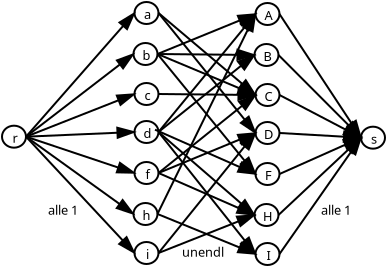 <?xml version="1.0" encoding="UTF-8"?>
<dia:diagram xmlns:dia="http://www.lysator.liu.se/~alla/dia/">
  <dia:layer name="Hintergrund" visible="true">
    <dia:object type="Standard - Ellipse" version="0" id="O0">
      <dia:attribute name="obj_pos">
        <dia:point val="7.9,5"/>
      </dia:attribute>
      <dia:attribute name="obj_bb">
        <dia:rectangle val="7.85,4.95;9.15,6.15"/>
      </dia:attribute>
      <dia:attribute name="elem_corner">
        <dia:point val="7.9,5"/>
      </dia:attribute>
      <dia:attribute name="elem_width">
        <dia:real val="1.2"/>
      </dia:attribute>
      <dia:attribute name="elem_height">
        <dia:real val="1.1"/>
      </dia:attribute>
    </dia:object>
    <dia:object type="Standard - Text" version="0" id="O1">
      <dia:attribute name="obj_pos">
        <dia:point val="8.55,5.85"/>
      </dia:attribute>
      <dia:attribute name="obj_bb">
        <dia:rectangle val="8.356,5.237;8.744,6.037"/>
      </dia:attribute>
      <dia:attribute name="text">
        <dia:composite type="text">
          <dia:attribute name="string">
            <dia:string>#a#</dia:string>
          </dia:attribute>
          <dia:attribute name="font">
            <dia:font name="Helvetica"/>
          </dia:attribute>
          <dia:attribute name="height">
            <dia:real val="0.8"/>
          </dia:attribute>
          <dia:attribute name="pos">
            <dia:point val="8.55,5.85"/>
          </dia:attribute>
          <dia:attribute name="color">
            <dia:color val="#000000"/>
          </dia:attribute>
          <dia:attribute name="alignment">
            <dia:enum val="1"/>
          </dia:attribute>
        </dia:composite>
      </dia:attribute>
    </dia:object>
    <dia:object type="Standard - Ellipse" version="0" id="O2">
      <dia:attribute name="obj_pos">
        <dia:point val="7.85,7.05"/>
      </dia:attribute>
      <dia:attribute name="obj_bb">
        <dia:rectangle val="7.8,7;9.1,8.2"/>
      </dia:attribute>
      <dia:attribute name="elem_corner">
        <dia:point val="7.85,7.05"/>
      </dia:attribute>
      <dia:attribute name="elem_width">
        <dia:real val="1.2"/>
      </dia:attribute>
      <dia:attribute name="elem_height">
        <dia:real val="1.1"/>
      </dia:attribute>
    </dia:object>
    <dia:object type="Standard - Text" version="0" id="O3">
      <dia:attribute name="obj_pos">
        <dia:point val="8.5,7.9"/>
      </dia:attribute>
      <dia:attribute name="obj_bb">
        <dia:rectangle val="8.306,7.287;8.694,8.087"/>
      </dia:attribute>
      <dia:attribute name="text">
        <dia:composite type="text">
          <dia:attribute name="string">
            <dia:string>#b#</dia:string>
          </dia:attribute>
          <dia:attribute name="font">
            <dia:font name="Helvetica"/>
          </dia:attribute>
          <dia:attribute name="height">
            <dia:real val="0.8"/>
          </dia:attribute>
          <dia:attribute name="pos">
            <dia:point val="8.5,7.9"/>
          </dia:attribute>
          <dia:attribute name="color">
            <dia:color val="#000000"/>
          </dia:attribute>
          <dia:attribute name="alignment">
            <dia:enum val="1"/>
          </dia:attribute>
        </dia:composite>
      </dia:attribute>
    </dia:object>
    <dia:object type="Standard - Ellipse" version="0" id="O4">
      <dia:attribute name="obj_pos">
        <dia:point val="7.9,9.05"/>
      </dia:attribute>
      <dia:attribute name="obj_bb">
        <dia:rectangle val="7.85,9;9.15,10.2"/>
      </dia:attribute>
      <dia:attribute name="elem_corner">
        <dia:point val="7.9,9.05"/>
      </dia:attribute>
      <dia:attribute name="elem_width">
        <dia:real val="1.2"/>
      </dia:attribute>
      <dia:attribute name="elem_height">
        <dia:real val="1.1"/>
      </dia:attribute>
    </dia:object>
    <dia:object type="Standard - Text" version="0" id="O5">
      <dia:attribute name="obj_pos">
        <dia:point val="8.55,9.9"/>
      </dia:attribute>
      <dia:attribute name="obj_bb">
        <dia:rectangle val="8.374,9.287;8.726,10.087"/>
      </dia:attribute>
      <dia:attribute name="text">
        <dia:composite type="text">
          <dia:attribute name="string">
            <dia:string>#c#</dia:string>
          </dia:attribute>
          <dia:attribute name="font">
            <dia:font name="Helvetica"/>
          </dia:attribute>
          <dia:attribute name="height">
            <dia:real val="0.8"/>
          </dia:attribute>
          <dia:attribute name="pos">
            <dia:point val="8.55,9.9"/>
          </dia:attribute>
          <dia:attribute name="color">
            <dia:color val="#000000"/>
          </dia:attribute>
          <dia:attribute name="alignment">
            <dia:enum val="1"/>
          </dia:attribute>
        </dia:composite>
      </dia:attribute>
    </dia:object>
    <dia:object type="Standard - Ellipse" version="0" id="O6">
      <dia:attribute name="obj_pos">
        <dia:point val="7.9,10.95"/>
      </dia:attribute>
      <dia:attribute name="obj_bb">
        <dia:rectangle val="7.85,10.9;9.15,12.1"/>
      </dia:attribute>
      <dia:attribute name="elem_corner">
        <dia:point val="7.9,10.95"/>
      </dia:attribute>
      <dia:attribute name="elem_width">
        <dia:real val="1.2"/>
      </dia:attribute>
      <dia:attribute name="elem_height">
        <dia:real val="1.1"/>
      </dia:attribute>
    </dia:object>
    <dia:object type="Standard - Text" version="0" id="O7">
      <dia:attribute name="obj_pos">
        <dia:point val="8.55,11.8"/>
      </dia:attribute>
      <dia:attribute name="obj_bb">
        <dia:rectangle val="8.356,11.187;8.744,11.987"/>
      </dia:attribute>
      <dia:attribute name="text">
        <dia:composite type="text">
          <dia:attribute name="string">
            <dia:string>#d#</dia:string>
          </dia:attribute>
          <dia:attribute name="font">
            <dia:font name="Helvetica"/>
          </dia:attribute>
          <dia:attribute name="height">
            <dia:real val="0.8"/>
          </dia:attribute>
          <dia:attribute name="pos">
            <dia:point val="8.55,11.8"/>
          </dia:attribute>
          <dia:attribute name="color">
            <dia:color val="#000000"/>
          </dia:attribute>
          <dia:attribute name="alignment">
            <dia:enum val="1"/>
          </dia:attribute>
        </dia:composite>
      </dia:attribute>
    </dia:object>
    <dia:object type="Standard - Ellipse" version="0" id="O8">
      <dia:attribute name="obj_pos">
        <dia:point val="7.9,13"/>
      </dia:attribute>
      <dia:attribute name="obj_bb">
        <dia:rectangle val="7.85,12.95;9.15,14.15"/>
      </dia:attribute>
      <dia:attribute name="elem_corner">
        <dia:point val="7.9,13"/>
      </dia:attribute>
      <dia:attribute name="elem_width">
        <dia:real val="1.2"/>
      </dia:attribute>
      <dia:attribute name="elem_height">
        <dia:real val="1.1"/>
      </dia:attribute>
    </dia:object>
    <dia:object type="Standard - Text" version="0" id="O9">
      <dia:attribute name="obj_pos">
        <dia:point val="8.55,13.85"/>
      </dia:attribute>
      <dia:attribute name="obj_bb">
        <dia:rectangle val="8.444,13.237;8.656,14.037"/>
      </dia:attribute>
      <dia:attribute name="text">
        <dia:composite type="text">
          <dia:attribute name="string">
            <dia:string>#f#</dia:string>
          </dia:attribute>
          <dia:attribute name="font">
            <dia:font name="Helvetica"/>
          </dia:attribute>
          <dia:attribute name="height">
            <dia:real val="0.8"/>
          </dia:attribute>
          <dia:attribute name="pos">
            <dia:point val="8.55,13.85"/>
          </dia:attribute>
          <dia:attribute name="color">
            <dia:color val="#000000"/>
          </dia:attribute>
          <dia:attribute name="alignment">
            <dia:enum val="1"/>
          </dia:attribute>
        </dia:composite>
      </dia:attribute>
    </dia:object>
    <dia:object type="Standard - Ellipse" version="0" id="O10">
      <dia:attribute name="obj_pos">
        <dia:point val="7.85,15.05"/>
      </dia:attribute>
      <dia:attribute name="obj_bb">
        <dia:rectangle val="7.8,15;9.1,16.2"/>
      </dia:attribute>
      <dia:attribute name="elem_corner">
        <dia:point val="7.85,15.05"/>
      </dia:attribute>
      <dia:attribute name="elem_width">
        <dia:real val="1.2"/>
      </dia:attribute>
      <dia:attribute name="elem_height">
        <dia:real val="1.1"/>
      </dia:attribute>
    </dia:object>
    <dia:object type="Standard - Text" version="0" id="O11">
      <dia:attribute name="obj_pos">
        <dia:point val="8.5,15.9"/>
      </dia:attribute>
      <dia:attribute name="obj_bb">
        <dia:rectangle val="8.324,15.287;8.676,16.087"/>
      </dia:attribute>
      <dia:attribute name="text">
        <dia:composite type="text">
          <dia:attribute name="string">
            <dia:string>#h#</dia:string>
          </dia:attribute>
          <dia:attribute name="font">
            <dia:font name="Helvetica"/>
          </dia:attribute>
          <dia:attribute name="height">
            <dia:real val="0.8"/>
          </dia:attribute>
          <dia:attribute name="pos">
            <dia:point val="8.5,15.9"/>
          </dia:attribute>
          <dia:attribute name="color">
            <dia:color val="#000000"/>
          </dia:attribute>
          <dia:attribute name="alignment">
            <dia:enum val="1"/>
          </dia:attribute>
        </dia:composite>
      </dia:attribute>
    </dia:object>
    <dia:object type="Standard - Ellipse" version="0" id="O12">
      <dia:attribute name="obj_pos">
        <dia:point val="7.9,17"/>
      </dia:attribute>
      <dia:attribute name="obj_bb">
        <dia:rectangle val="7.85,16.95;9.15,18.15"/>
      </dia:attribute>
      <dia:attribute name="elem_corner">
        <dia:point val="7.9,17"/>
      </dia:attribute>
      <dia:attribute name="elem_width">
        <dia:real val="1.2"/>
      </dia:attribute>
      <dia:attribute name="elem_height">
        <dia:real val="1.1"/>
      </dia:attribute>
    </dia:object>
    <dia:object type="Standard - Text" version="0" id="O13">
      <dia:attribute name="obj_pos">
        <dia:point val="8.55,17.85"/>
      </dia:attribute>
      <dia:attribute name="obj_bb">
        <dia:rectangle val="8.515,17.237;8.585,18.037"/>
      </dia:attribute>
      <dia:attribute name="text">
        <dia:composite type="text">
          <dia:attribute name="string">
            <dia:string>#i#</dia:string>
          </dia:attribute>
          <dia:attribute name="font">
            <dia:font name="Helvetica"/>
          </dia:attribute>
          <dia:attribute name="height">
            <dia:real val="0.8"/>
          </dia:attribute>
          <dia:attribute name="pos">
            <dia:point val="8.55,17.85"/>
          </dia:attribute>
          <dia:attribute name="color">
            <dia:color val="#000000"/>
          </dia:attribute>
          <dia:attribute name="alignment">
            <dia:enum val="1"/>
          </dia:attribute>
        </dia:composite>
      </dia:attribute>
    </dia:object>
    <dia:object type="Standard - Ellipse" version="0" id="O14">
      <dia:attribute name="obj_pos">
        <dia:point val="13.95,5.05"/>
      </dia:attribute>
      <dia:attribute name="obj_bb">
        <dia:rectangle val="13.9,5;15.2,6.2"/>
      </dia:attribute>
      <dia:attribute name="elem_corner">
        <dia:point val="13.95,5.05"/>
      </dia:attribute>
      <dia:attribute name="elem_width">
        <dia:real val="1.2"/>
      </dia:attribute>
      <dia:attribute name="elem_height">
        <dia:real val="1.1"/>
      </dia:attribute>
    </dia:object>
    <dia:object type="Standard - Text" version="0" id="O15">
      <dia:attribute name="obj_pos">
        <dia:point val="14.6,5.9"/>
      </dia:attribute>
      <dia:attribute name="obj_bb">
        <dia:rectangle val="14.336,5.287;14.864,6.087"/>
      </dia:attribute>
      <dia:attribute name="text">
        <dia:composite type="text">
          <dia:attribute name="string">
            <dia:string>#A#</dia:string>
          </dia:attribute>
          <dia:attribute name="font">
            <dia:font name="Helvetica"/>
          </dia:attribute>
          <dia:attribute name="height">
            <dia:real val="0.8"/>
          </dia:attribute>
          <dia:attribute name="pos">
            <dia:point val="14.6,5.9"/>
          </dia:attribute>
          <dia:attribute name="color">
            <dia:color val="#000000"/>
          </dia:attribute>
          <dia:attribute name="alignment">
            <dia:enum val="1"/>
          </dia:attribute>
        </dia:composite>
      </dia:attribute>
    </dia:object>
    <dia:object type="Standard - Ellipse" version="0" id="O16">
      <dia:attribute name="obj_pos">
        <dia:point val="13.9,7.1"/>
      </dia:attribute>
      <dia:attribute name="obj_bb">
        <dia:rectangle val="13.85,7.05;15.15,8.25"/>
      </dia:attribute>
      <dia:attribute name="elem_corner">
        <dia:point val="13.9,7.1"/>
      </dia:attribute>
      <dia:attribute name="elem_width">
        <dia:real val="1.2"/>
      </dia:attribute>
      <dia:attribute name="elem_height">
        <dia:real val="1.1"/>
      </dia:attribute>
    </dia:object>
    <dia:object type="Standard - Text" version="0" id="O17">
      <dia:attribute name="obj_pos">
        <dia:point val="14.55,7.95"/>
      </dia:attribute>
      <dia:attribute name="obj_bb">
        <dia:rectangle val="14.304,7.337;14.796,8.137"/>
      </dia:attribute>
      <dia:attribute name="text">
        <dia:composite type="text">
          <dia:attribute name="string">
            <dia:string>#B#</dia:string>
          </dia:attribute>
          <dia:attribute name="font">
            <dia:font name="Helvetica"/>
          </dia:attribute>
          <dia:attribute name="height">
            <dia:real val="0.8"/>
          </dia:attribute>
          <dia:attribute name="pos">
            <dia:point val="14.55,7.95"/>
          </dia:attribute>
          <dia:attribute name="color">
            <dia:color val="#000000"/>
          </dia:attribute>
          <dia:attribute name="alignment">
            <dia:enum val="1"/>
          </dia:attribute>
        </dia:composite>
      </dia:attribute>
    </dia:object>
    <dia:object type="Standard - Ellipse" version="0" id="O18">
      <dia:attribute name="obj_pos">
        <dia:point val="13.95,9.1"/>
      </dia:attribute>
      <dia:attribute name="obj_bb">
        <dia:rectangle val="13.9,9.05;15.2,10.25"/>
      </dia:attribute>
      <dia:attribute name="elem_corner">
        <dia:point val="13.95,9.1"/>
      </dia:attribute>
      <dia:attribute name="elem_width">
        <dia:real val="1.2"/>
      </dia:attribute>
      <dia:attribute name="elem_height">
        <dia:real val="1.1"/>
      </dia:attribute>
    </dia:object>
    <dia:object type="Standard - Text" version="0" id="O19">
      <dia:attribute name="obj_pos">
        <dia:point val="14.6,9.95"/>
      </dia:attribute>
      <dia:attribute name="obj_bb">
        <dia:rectangle val="14.318,9.337;14.882,10.137"/>
      </dia:attribute>
      <dia:attribute name="text">
        <dia:composite type="text">
          <dia:attribute name="string">
            <dia:string>#C#</dia:string>
          </dia:attribute>
          <dia:attribute name="font">
            <dia:font name="Helvetica"/>
          </dia:attribute>
          <dia:attribute name="height">
            <dia:real val="0.8"/>
          </dia:attribute>
          <dia:attribute name="pos">
            <dia:point val="14.6,9.95"/>
          </dia:attribute>
          <dia:attribute name="color">
            <dia:color val="#000000"/>
          </dia:attribute>
          <dia:attribute name="alignment">
            <dia:enum val="1"/>
          </dia:attribute>
        </dia:composite>
      </dia:attribute>
    </dia:object>
    <dia:object type="Standard - Ellipse" version="0" id="O20">
      <dia:attribute name="obj_pos">
        <dia:point val="13.95,11"/>
      </dia:attribute>
      <dia:attribute name="obj_bb">
        <dia:rectangle val="13.9,10.95;15.2,12.15"/>
      </dia:attribute>
      <dia:attribute name="elem_corner">
        <dia:point val="13.95,11"/>
      </dia:attribute>
      <dia:attribute name="elem_width">
        <dia:real val="1.2"/>
      </dia:attribute>
      <dia:attribute name="elem_height">
        <dia:real val="1.1"/>
      </dia:attribute>
    </dia:object>
    <dia:object type="Standard - Text" version="0" id="O21">
      <dia:attribute name="obj_pos">
        <dia:point val="14.6,11.85"/>
      </dia:attribute>
      <dia:attribute name="obj_bb">
        <dia:rectangle val="14.336,11.237;14.864,12.037"/>
      </dia:attribute>
      <dia:attribute name="text">
        <dia:composite type="text">
          <dia:attribute name="string">
            <dia:string>#D#</dia:string>
          </dia:attribute>
          <dia:attribute name="font">
            <dia:font name="Helvetica"/>
          </dia:attribute>
          <dia:attribute name="height">
            <dia:real val="0.8"/>
          </dia:attribute>
          <dia:attribute name="pos">
            <dia:point val="14.6,11.85"/>
          </dia:attribute>
          <dia:attribute name="color">
            <dia:color val="#000000"/>
          </dia:attribute>
          <dia:attribute name="alignment">
            <dia:enum val="1"/>
          </dia:attribute>
        </dia:composite>
      </dia:attribute>
    </dia:object>
    <dia:object type="Standard - Ellipse" version="0" id="O22">
      <dia:attribute name="obj_pos">
        <dia:point val="13.95,13.05"/>
      </dia:attribute>
      <dia:attribute name="obj_bb">
        <dia:rectangle val="13.9,13;15.2,14.2"/>
      </dia:attribute>
      <dia:attribute name="elem_corner">
        <dia:point val="13.95,13.05"/>
      </dia:attribute>
      <dia:attribute name="elem_width">
        <dia:real val="1.2"/>
      </dia:attribute>
      <dia:attribute name="elem_height">
        <dia:real val="1.1"/>
      </dia:attribute>
    </dia:object>
    <dia:object type="Standard - Text" version="0" id="O23">
      <dia:attribute name="obj_pos">
        <dia:point val="14.6,13.9"/>
      </dia:attribute>
      <dia:attribute name="obj_bb">
        <dia:rectangle val="14.406,13.287;14.794,14.087"/>
      </dia:attribute>
      <dia:attribute name="text">
        <dia:composite type="text">
          <dia:attribute name="string">
            <dia:string>#F#</dia:string>
          </dia:attribute>
          <dia:attribute name="font">
            <dia:font name="Helvetica"/>
          </dia:attribute>
          <dia:attribute name="height">
            <dia:real val="0.8"/>
          </dia:attribute>
          <dia:attribute name="pos">
            <dia:point val="14.6,13.9"/>
          </dia:attribute>
          <dia:attribute name="color">
            <dia:color val="#000000"/>
          </dia:attribute>
          <dia:attribute name="alignment">
            <dia:enum val="1"/>
          </dia:attribute>
        </dia:composite>
      </dia:attribute>
    </dia:object>
    <dia:object type="Standard - Ellipse" version="0" id="O24">
      <dia:attribute name="obj_pos">
        <dia:point val="13.9,15.1"/>
      </dia:attribute>
      <dia:attribute name="obj_bb">
        <dia:rectangle val="13.85,15.05;15.15,16.25"/>
      </dia:attribute>
      <dia:attribute name="elem_corner">
        <dia:point val="13.9,15.1"/>
      </dia:attribute>
      <dia:attribute name="elem_width">
        <dia:real val="1.2"/>
      </dia:attribute>
      <dia:attribute name="elem_height">
        <dia:real val="1.1"/>
      </dia:attribute>
    </dia:object>
    <dia:object type="Standard - Text" version="0" id="O25">
      <dia:attribute name="obj_pos">
        <dia:point val="14.55,15.95"/>
      </dia:attribute>
      <dia:attribute name="obj_bb">
        <dia:rectangle val="14.304,15.337;14.796,16.137"/>
      </dia:attribute>
      <dia:attribute name="text">
        <dia:composite type="text">
          <dia:attribute name="string">
            <dia:string>#H#</dia:string>
          </dia:attribute>
          <dia:attribute name="font">
            <dia:font name="Helvetica"/>
          </dia:attribute>
          <dia:attribute name="height">
            <dia:real val="0.8"/>
          </dia:attribute>
          <dia:attribute name="pos">
            <dia:point val="14.55,15.95"/>
          </dia:attribute>
          <dia:attribute name="color">
            <dia:color val="#000000"/>
          </dia:attribute>
          <dia:attribute name="alignment">
            <dia:enum val="1"/>
          </dia:attribute>
        </dia:composite>
      </dia:attribute>
    </dia:object>
    <dia:object type="Standard - Ellipse" version="0" id="O26">
      <dia:attribute name="obj_pos">
        <dia:point val="13.95,17.05"/>
      </dia:attribute>
      <dia:attribute name="obj_bb">
        <dia:rectangle val="13.9,17;15.2,18.2"/>
      </dia:attribute>
      <dia:attribute name="elem_corner">
        <dia:point val="13.95,17.05"/>
      </dia:attribute>
      <dia:attribute name="elem_width">
        <dia:real val="1.2"/>
      </dia:attribute>
      <dia:attribute name="elem_height">
        <dia:real val="1.1"/>
      </dia:attribute>
    </dia:object>
    <dia:object type="Standard - Text" version="0" id="O27">
      <dia:attribute name="obj_pos">
        <dia:point val="14.6,17.9"/>
      </dia:attribute>
      <dia:attribute name="obj_bb">
        <dia:rectangle val="14.565,17.287;14.635,18.087"/>
      </dia:attribute>
      <dia:attribute name="text">
        <dia:composite type="text">
          <dia:attribute name="string">
            <dia:string>#I#</dia:string>
          </dia:attribute>
          <dia:attribute name="font">
            <dia:font name="Helvetica"/>
          </dia:attribute>
          <dia:attribute name="height">
            <dia:real val="0.8"/>
          </dia:attribute>
          <dia:attribute name="pos">
            <dia:point val="14.6,17.9"/>
          </dia:attribute>
          <dia:attribute name="color">
            <dia:color val="#000000"/>
          </dia:attribute>
          <dia:attribute name="alignment">
            <dia:enum val="1"/>
          </dia:attribute>
        </dia:composite>
      </dia:attribute>
    </dia:object>
    <dia:object type="UML - Message" version="0" id="O28">
      <dia:attribute name="obj_pos">
        <dia:point val="9.1,5.55"/>
      </dia:attribute>
      <dia:attribute name="obj_bb">
        <dia:rectangle val="9.03,5.48;14.246,9.988"/>
      </dia:attribute>
      <dia:attribute name="conn_endpoints">
        <dia:point val="9.1,5.55"/>
        <dia:point val="13.95,9.65"/>
      </dia:attribute>
      <dia:attribute name="text">
        <dia:string>##</dia:string>
      </dia:attribute>
      <dia:attribute name="type">
        <dia:enum val="0"/>
      </dia:attribute>
      <dia:attribute name="text_pos">
        <dia:point val="11.525,7.6"/>
      </dia:attribute>
      <dia:connections>
        <dia:connection handle="0" to="O0" connection="4"/>
        <dia:connection handle="1" to="O18" connection="3"/>
      </dia:connections>
    </dia:object>
    <dia:object type="UML - Message" version="0" id="O29">
      <dia:attribute name="obj_pos">
        <dia:point val="9.1,5.55"/>
      </dia:attribute>
      <dia:attribute name="obj_bb">
        <dia:rectangle val="9.03,5.48;14.293,11.84"/>
      </dia:attribute>
      <dia:attribute name="conn_endpoints">
        <dia:point val="9.1,5.55"/>
        <dia:point val="13.95,11.55"/>
      </dia:attribute>
      <dia:attribute name="text">
        <dia:string>##</dia:string>
      </dia:attribute>
      <dia:attribute name="type">
        <dia:enum val="0"/>
      </dia:attribute>
      <dia:attribute name="text_pos">
        <dia:point val="11.525,8.55"/>
      </dia:attribute>
      <dia:connections>
        <dia:connection handle="0" to="O0" connection="4"/>
        <dia:connection handle="1" to="O20" connection="3"/>
      </dia:connections>
    </dia:object>
    <dia:object type="UML - Message" version="0" id="O30">
      <dia:attribute name="obj_pos">
        <dia:point val="9.05,7.6"/>
      </dia:attribute>
      <dia:attribute name="obj_bb">
        <dia:rectangle val="8.985,5.211;14.148,7.665"/>
      </dia:attribute>
      <dia:attribute name="conn_endpoints">
        <dia:point val="9.05,7.6"/>
        <dia:point val="13.95,5.6"/>
      </dia:attribute>
      <dia:attribute name="text">
        <dia:string>##</dia:string>
      </dia:attribute>
      <dia:attribute name="type">
        <dia:enum val="0"/>
      </dia:attribute>
      <dia:attribute name="text_pos">
        <dia:point val="11.5,6.6"/>
      </dia:attribute>
      <dia:connections>
        <dia:connection handle="0" to="O2" connection="4"/>
        <dia:connection handle="1" to="O14" connection="3"/>
      </dia:connections>
    </dia:object>
    <dia:object type="UML - Message" version="0" id="O31">
      <dia:attribute name="obj_pos">
        <dia:point val="9.05,7.6"/>
      </dia:attribute>
      <dia:attribute name="obj_bb">
        <dia:rectangle val="8.999,7.012;13.954,8.05"/>
      </dia:attribute>
      <dia:attribute name="conn_endpoints">
        <dia:point val="9.05,7.6"/>
        <dia:point val="13.9,7.65"/>
      </dia:attribute>
      <dia:attribute name="text">
        <dia:string>##</dia:string>
      </dia:attribute>
      <dia:attribute name="type">
        <dia:enum val="0"/>
      </dia:attribute>
      <dia:attribute name="text_pos">
        <dia:point val="11.475,7.625"/>
      </dia:attribute>
      <dia:connections>
        <dia:connection handle="0" to="O2" connection="4"/>
        <dia:connection handle="1" to="O16" connection="3"/>
      </dia:connections>
    </dia:object>
    <dia:object type="UML - Message" version="0" id="O32">
      <dia:attribute name="obj_pos">
        <dia:point val="9.05,7.6"/>
      </dia:attribute>
      <dia:attribute name="obj_bb">
        <dia:rectangle val="8.985,7.535;14.15,10.038"/>
      </dia:attribute>
      <dia:attribute name="conn_endpoints">
        <dia:point val="9.05,7.6"/>
        <dia:point val="13.95,9.65"/>
      </dia:attribute>
      <dia:attribute name="text">
        <dia:string>##</dia:string>
      </dia:attribute>
      <dia:attribute name="type">
        <dia:enum val="0"/>
      </dia:attribute>
      <dia:attribute name="text_pos">
        <dia:point val="11.5,8.625"/>
      </dia:attribute>
      <dia:connections>
        <dia:connection handle="0" to="O2" connection="4"/>
        <dia:connection handle="1" to="O18" connection="3"/>
      </dia:connections>
    </dia:object>
    <dia:object type="UML - Message" version="0" id="O33">
      <dia:attribute name="obj_pos">
        <dia:point val="9.05,7.6"/>
      </dia:attribute>
      <dia:attribute name="obj_bb">
        <dia:rectangle val="8.98,7.53;14.291,13.892"/>
      </dia:attribute>
      <dia:attribute name="conn_endpoints">
        <dia:point val="9.05,7.6"/>
        <dia:point val="13.95,13.6"/>
      </dia:attribute>
      <dia:attribute name="text">
        <dia:string>##</dia:string>
      </dia:attribute>
      <dia:attribute name="type">
        <dia:enum val="0"/>
      </dia:attribute>
      <dia:attribute name="text_pos">
        <dia:point val="11.5,10.6"/>
      </dia:attribute>
      <dia:connections>
        <dia:connection handle="0" to="O2" connection="4"/>
        <dia:connection handle="1" to="O22" connection="3"/>
      </dia:connections>
    </dia:object>
    <dia:object type="UML - Message" version="0" id="O34">
      <dia:attribute name="obj_pos">
        <dia:point val="9.1,9.6"/>
      </dia:attribute>
      <dia:attribute name="obj_bb">
        <dia:rectangle val="9.049,9.012;14.004,10.05"/>
      </dia:attribute>
      <dia:attribute name="conn_endpoints">
        <dia:point val="9.1,9.6"/>
        <dia:point val="13.95,9.65"/>
      </dia:attribute>
      <dia:attribute name="text">
        <dia:string>##</dia:string>
      </dia:attribute>
      <dia:attribute name="type">
        <dia:enum val="0"/>
      </dia:attribute>
      <dia:attribute name="text_pos">
        <dia:point val="11.525,9.625"/>
      </dia:attribute>
      <dia:connections>
        <dia:connection handle="0" to="O4" connection="4"/>
        <dia:connection handle="1" to="O18" connection="3"/>
      </dia:connections>
    </dia:object>
    <dia:object type="UML - Message" version="0" id="O35">
      <dia:attribute name="obj_pos">
        <dia:point val="9.1,11.5"/>
      </dia:attribute>
      <dia:attribute name="obj_bb">
        <dia:rectangle val="9.03,5.307;14.291,11.57"/>
      </dia:attribute>
      <dia:attribute name="conn_endpoints">
        <dia:point val="9.1,11.5"/>
        <dia:point val="13.95,5.6"/>
      </dia:attribute>
      <dia:attribute name="text">
        <dia:string>##</dia:string>
      </dia:attribute>
      <dia:attribute name="type">
        <dia:enum val="0"/>
      </dia:attribute>
      <dia:attribute name="text_pos">
        <dia:point val="11.525,8.55"/>
      </dia:attribute>
      <dia:connections>
        <dia:connection handle="0" to="O6" connection="4"/>
        <dia:connection handle="1" to="O14" connection="3"/>
      </dia:connections>
    </dia:object>
    <dia:object type="UML - Message" version="0" id="O36">
      <dia:attribute name="obj_pos">
        <dia:point val="9.1,11.5"/>
      </dia:attribute>
      <dia:attribute name="obj_bb">
        <dia:rectangle val="9.03,7.307;14.189,11.57"/>
      </dia:attribute>
      <dia:attribute name="conn_endpoints">
        <dia:point val="9.1,11.5"/>
        <dia:point val="13.9,7.65"/>
      </dia:attribute>
      <dia:attribute name="text">
        <dia:string>##</dia:string>
      </dia:attribute>
      <dia:attribute name="type">
        <dia:enum val="0"/>
      </dia:attribute>
      <dia:attribute name="text_pos">
        <dia:point val="11.5,9.575"/>
      </dia:attribute>
      <dia:connections>
        <dia:connection handle="0" to="O6" connection="4"/>
        <dia:connection handle="1" to="O16" connection="3"/>
      </dia:connections>
    </dia:object>
    <dia:object type="UML - Message" version="0" id="O37">
      <dia:attribute name="obj_pos">
        <dia:point val="8.926,11.384"/>
      </dia:attribute>
      <dia:attribute name="obj_bb">
        <dia:rectangle val="8.86,11.318;14.157,13.986"/>
      </dia:attribute>
      <dia:attribute name="conn_endpoints">
        <dia:point val="8.926,11.384"/>
        <dia:point val="13.95,13.6"/>
      </dia:attribute>
      <dia:attribute name="text">
        <dia:string>##</dia:string>
      </dia:attribute>
      <dia:attribute name="type">
        <dia:enum val="0"/>
      </dia:attribute>
      <dia:attribute name="text_pos">
        <dia:point val="11.438,12.492"/>
      </dia:attribute>
      <dia:connections>
        <dia:connection handle="1" to="O22" connection="3"/>
      </dia:connections>
    </dia:object>
    <dia:object type="UML - Message" version="0" id="O38">
      <dia:attribute name="obj_pos">
        <dia:point val="9.1,11.5"/>
      </dia:attribute>
      <dia:attribute name="obj_bb">
        <dia:rectangle val="9.029,11.43;14.199,15.985"/>
      </dia:attribute>
      <dia:attribute name="conn_endpoints">
        <dia:point val="9.1,11.5"/>
        <dia:point val="13.9,15.65"/>
      </dia:attribute>
      <dia:attribute name="text">
        <dia:string>##</dia:string>
      </dia:attribute>
      <dia:attribute name="type">
        <dia:enum val="0"/>
      </dia:attribute>
      <dia:attribute name="text_pos">
        <dia:point val="11.5,13.575"/>
      </dia:attribute>
      <dia:connections>
        <dia:connection handle="0" to="O6" connection="4"/>
        <dia:connection handle="1" to="O24" connection="3"/>
      </dia:connections>
    </dia:object>
    <dia:object type="UML - Message" version="0" id="O39">
      <dia:attribute name="obj_pos">
        <dia:point val="9.1,11.5"/>
      </dia:attribute>
      <dia:attribute name="obj_bb">
        <dia:rectangle val="9.03,11.43;14.294,17.888"/>
      </dia:attribute>
      <dia:attribute name="conn_endpoints">
        <dia:point val="9.1,11.5"/>
        <dia:point val="13.95,17.6"/>
      </dia:attribute>
      <dia:attribute name="text">
        <dia:string>##</dia:string>
      </dia:attribute>
      <dia:attribute name="type">
        <dia:enum val="0"/>
      </dia:attribute>
      <dia:attribute name="text_pos">
        <dia:point val="11.525,14.55"/>
      </dia:attribute>
      <dia:connections>
        <dia:connection handle="0" to="O6" connection="4"/>
        <dia:connection handle="1" to="O26" connection="3"/>
      </dia:connections>
    </dia:object>
    <dia:object type="UML - Message" version="0" id="O40">
      <dia:attribute name="obj_pos">
        <dia:point val="9.1,13.55"/>
      </dia:attribute>
      <dia:attribute name="obj_bb">
        <dia:rectangle val="9.03,9.307;14.24,13.62"/>
      </dia:attribute>
      <dia:attribute name="conn_endpoints">
        <dia:point val="9.1,13.55"/>
        <dia:point val="13.95,9.65"/>
      </dia:attribute>
      <dia:attribute name="text">
        <dia:string>##</dia:string>
      </dia:attribute>
      <dia:attribute name="type">
        <dia:enum val="0"/>
      </dia:attribute>
      <dia:attribute name="text_pos">
        <dia:point val="11.525,11.6"/>
      </dia:attribute>
      <dia:connections>
        <dia:connection handle="0" to="O8" connection="4"/>
        <dia:connection handle="1" to="O18" connection="3"/>
      </dia:connections>
    </dia:object>
    <dia:object type="UML - Message" version="0" id="O41">
      <dia:attribute name="obj_pos">
        <dia:point val="9.1,13.55"/>
      </dia:attribute>
      <dia:attribute name="obj_bb">
        <dia:rectangle val="9.035,11.161;14.149,13.615"/>
      </dia:attribute>
      <dia:attribute name="conn_endpoints">
        <dia:point val="9.1,13.55"/>
        <dia:point val="13.95,11.55"/>
      </dia:attribute>
      <dia:attribute name="text">
        <dia:string>##</dia:string>
      </dia:attribute>
      <dia:attribute name="type">
        <dia:enum val="0"/>
      </dia:attribute>
      <dia:attribute name="text_pos">
        <dia:point val="11.525,12.55"/>
      </dia:attribute>
      <dia:connections>
        <dia:connection handle="0" to="O8" connection="4"/>
        <dia:connection handle="1" to="O20" connection="3"/>
      </dia:connections>
    </dia:object>
    <dia:object type="UML - Message" version="0" id="O42">
      <dia:attribute name="obj_pos">
        <dia:point val="9.1,13.55"/>
      </dia:attribute>
      <dia:attribute name="obj_bb">
        <dia:rectangle val="9.034,13.484;14.106,16.037"/>
      </dia:attribute>
      <dia:attribute name="conn_endpoints">
        <dia:point val="9.1,13.55"/>
        <dia:point val="13.9,15.65"/>
      </dia:attribute>
      <dia:attribute name="text">
        <dia:string>##</dia:string>
      </dia:attribute>
      <dia:attribute name="type">
        <dia:enum val="0"/>
      </dia:attribute>
      <dia:attribute name="text_pos">
        <dia:point val="11.5,14.6"/>
      </dia:attribute>
      <dia:connections>
        <dia:connection handle="0" to="O8" connection="4"/>
        <dia:connection handle="1" to="O24" connection="3"/>
      </dia:connections>
    </dia:object>
    <dia:object type="UML - Message" version="0" id="O43">
      <dia:attribute name="obj_pos">
        <dia:point val="9.05,15.6"/>
      </dia:attribute>
      <dia:attribute name="obj_bb">
        <dia:rectangle val="8.983,5.379;14.331,15.667"/>
      </dia:attribute>
      <dia:attribute name="conn_endpoints">
        <dia:point val="9.05,15.6"/>
        <dia:point val="13.95,5.6"/>
      </dia:attribute>
      <dia:attribute name="text">
        <dia:string>##</dia:string>
      </dia:attribute>
      <dia:attribute name="type">
        <dia:enum val="0"/>
      </dia:attribute>
      <dia:attribute name="text_pos">
        <dia:point val="11.5,10.6"/>
      </dia:attribute>
      <dia:connections>
        <dia:connection handle="0" to="O10" connection="4"/>
        <dia:connection handle="1" to="O14" connection="3"/>
      </dia:connections>
    </dia:object>
    <dia:object type="UML - Message" version="0" id="O44">
      <dia:attribute name="obj_pos">
        <dia:point val="9.05,15.6"/>
      </dia:attribute>
      <dia:attribute name="obj_bb">
        <dia:rectangle val="8.985,15.535;14.148,17.989"/>
      </dia:attribute>
      <dia:attribute name="conn_endpoints">
        <dia:point val="9.05,15.6"/>
        <dia:point val="13.95,17.6"/>
      </dia:attribute>
      <dia:attribute name="text">
        <dia:string>##</dia:string>
      </dia:attribute>
      <dia:attribute name="type">
        <dia:enum val="0"/>
      </dia:attribute>
      <dia:attribute name="text_pos">
        <dia:point val="11.5,16.6"/>
      </dia:attribute>
      <dia:connections>
        <dia:connection handle="0" to="O10" connection="4"/>
        <dia:connection handle="1" to="O26" connection="3"/>
      </dia:connections>
    </dia:object>
    <dia:object type="UML - Message" version="0" id="O45">
      <dia:attribute name="obj_pos">
        <dia:point val="9.1,17.55"/>
      </dia:attribute>
      <dia:attribute name="obj_bb">
        <dia:rectangle val="9.03,11.26;14.293,17.62"/>
      </dia:attribute>
      <dia:attribute name="conn_endpoints">
        <dia:point val="9.1,17.55"/>
        <dia:point val="13.95,11.55"/>
      </dia:attribute>
      <dia:attribute name="text">
        <dia:string>##</dia:string>
      </dia:attribute>
      <dia:attribute name="type">
        <dia:enum val="0"/>
      </dia:attribute>
      <dia:attribute name="text_pos">
        <dia:point val="11.525,14.55"/>
      </dia:attribute>
      <dia:connections>
        <dia:connection handle="0" to="O12" connection="4"/>
        <dia:connection handle="1" to="O20" connection="3"/>
      </dia:connections>
    </dia:object>
    <dia:object type="UML - Message" version="0" id="O46">
      <dia:attribute name="obj_pos">
        <dia:point val="9.1,17.55"/>
      </dia:attribute>
      <dia:attribute name="obj_bb">
        <dia:rectangle val="9.035,15.26;14.094,17.615"/>
      </dia:attribute>
      <dia:attribute name="conn_endpoints">
        <dia:point val="9.1,17.55"/>
        <dia:point val="13.9,15.65"/>
      </dia:attribute>
      <dia:attribute name="text">
        <dia:string>##</dia:string>
      </dia:attribute>
      <dia:attribute name="type">
        <dia:enum val="0"/>
      </dia:attribute>
      <dia:attribute name="text_pos">
        <dia:point val="11.5,16.6"/>
      </dia:attribute>
      <dia:connections>
        <dia:connection handle="0" to="O12" connection="4"/>
        <dia:connection handle="1" to="O24" connection="3"/>
      </dia:connections>
    </dia:object>
    <dia:object type="Standard - Text" version="0" id="O47">
      <dia:attribute name="obj_pos">
        <dia:point val="11.326,17.734"/>
      </dia:attribute>
      <dia:attribute name="obj_bb">
        <dia:rectangle val="10.076,17.121;12.576,17.921"/>
      </dia:attribute>
      <dia:attribute name="text">
        <dia:composite type="text">
          <dia:attribute name="string">
            <dia:string>#unendl#</dia:string>
          </dia:attribute>
          <dia:attribute name="font">
            <dia:font name="Helvetica"/>
          </dia:attribute>
          <dia:attribute name="height">
            <dia:real val="0.8"/>
          </dia:attribute>
          <dia:attribute name="pos">
            <dia:point val="11.326,17.734"/>
          </dia:attribute>
          <dia:attribute name="color">
            <dia:color val="#000000"/>
          </dia:attribute>
          <dia:attribute name="alignment">
            <dia:enum val="1"/>
          </dia:attribute>
        </dia:composite>
      </dia:attribute>
    </dia:object>
    <dia:object type="Standard - Ellipse" version="0" id="O48">
      <dia:attribute name="obj_pos">
        <dia:point val="1.276,11.184"/>
      </dia:attribute>
      <dia:attribute name="obj_bb">
        <dia:rectangle val="1.226,11.134;2.526,12.334"/>
      </dia:attribute>
      <dia:attribute name="elem_corner">
        <dia:point val="1.276,11.184"/>
      </dia:attribute>
      <dia:attribute name="elem_width">
        <dia:real val="1.2"/>
      </dia:attribute>
      <dia:attribute name="elem_height">
        <dia:real val="1.1"/>
      </dia:attribute>
    </dia:object>
    <dia:object type="Standard - Text" version="0" id="O49">
      <dia:attribute name="obj_pos">
        <dia:point val="1.926,12.034"/>
      </dia:attribute>
      <dia:attribute name="obj_bb">
        <dia:rectangle val="1.82,11.371;2.082,12.321"/>
      </dia:attribute>
      <dia:attribute name="text">
        <dia:composite type="text">
          <dia:attribute name="string">
            <dia:string>#r#</dia:string>
          </dia:attribute>
          <dia:attribute name="font">
            <dia:font name="Helvetica"/>
          </dia:attribute>
          <dia:attribute name="height">
            <dia:real val="0.8"/>
          </dia:attribute>
          <dia:attribute name="pos">
            <dia:point val="1.926,12.034"/>
          </dia:attribute>
          <dia:attribute name="color">
            <dia:color val="#000000"/>
          </dia:attribute>
          <dia:attribute name="alignment">
            <dia:enum val="1"/>
          </dia:attribute>
        </dia:composite>
      </dia:attribute>
    </dia:object>
    <dia:object type="Standard - Ellipse" version="0" id="O50">
      <dia:attribute name="obj_pos">
        <dia:point val="19.226,11.234"/>
      </dia:attribute>
      <dia:attribute name="obj_bb">
        <dia:rectangle val="19.176,11.184;20.476,12.384"/>
      </dia:attribute>
      <dia:attribute name="elem_corner">
        <dia:point val="19.226,11.234"/>
      </dia:attribute>
      <dia:attribute name="elem_width">
        <dia:real val="1.2"/>
      </dia:attribute>
      <dia:attribute name="elem_height">
        <dia:real val="1.1"/>
      </dia:attribute>
    </dia:object>
    <dia:object type="Standard - Text" version="0" id="O51">
      <dia:attribute name="obj_pos">
        <dia:point val="19.876,12.084"/>
      </dia:attribute>
      <dia:attribute name="obj_bb">
        <dia:rectangle val="19.7,11.421;20.102,12.371"/>
      </dia:attribute>
      <dia:attribute name="text">
        <dia:composite type="text">
          <dia:attribute name="string">
            <dia:string>#s#</dia:string>
          </dia:attribute>
          <dia:attribute name="font">
            <dia:font name="Helvetica"/>
          </dia:attribute>
          <dia:attribute name="height">
            <dia:real val="0.8"/>
          </dia:attribute>
          <dia:attribute name="pos">
            <dia:point val="19.876,12.084"/>
          </dia:attribute>
          <dia:attribute name="color">
            <dia:color val="#000000"/>
          </dia:attribute>
          <dia:attribute name="alignment">
            <dia:enum val="1"/>
          </dia:attribute>
        </dia:composite>
      </dia:attribute>
    </dia:object>
    <dia:object type="UML - Message" version="0" id="O52">
      <dia:attribute name="obj_pos">
        <dia:point val="2.476,11.734"/>
      </dia:attribute>
      <dia:attribute name="obj_bb">
        <dia:rectangle val="2.405,5.249;8.234,11.805"/>
      </dia:attribute>
      <dia:attribute name="conn_endpoints">
        <dia:point val="2.476,11.734"/>
        <dia:point val="7.9,5.55"/>
      </dia:attribute>
      <dia:attribute name="text">
        <dia:string>##</dia:string>
      </dia:attribute>
      <dia:attribute name="type">
        <dia:enum val="0"/>
      </dia:attribute>
      <dia:attribute name="text_pos">
        <dia:point val="5.188,8.642"/>
      </dia:attribute>
      <dia:connections>
        <dia:connection handle="0" to="O48" connection="4"/>
        <dia:connection handle="1" to="O0" connection="3"/>
      </dia:connections>
    </dia:object>
    <dia:object type="UML - Message" version="0" id="O53">
      <dia:attribute name="obj_pos">
        <dia:point val="2.476,11.734"/>
      </dia:attribute>
      <dia:attribute name="obj_bb">
        <dia:rectangle val="2.406,7.252;8.134,11.804"/>
      </dia:attribute>
      <dia:attribute name="conn_endpoints">
        <dia:point val="2.476,11.734"/>
        <dia:point val="7.85,7.6"/>
      </dia:attribute>
      <dia:attribute name="text">
        <dia:string>##</dia:string>
      </dia:attribute>
      <dia:attribute name="type">
        <dia:enum val="0"/>
      </dia:attribute>
      <dia:attribute name="text_pos">
        <dia:point val="5.163,9.667"/>
      </dia:attribute>
      <dia:connections>
        <dia:connection handle="0" to="O48" connection="4"/>
        <dia:connection handle="1" to="O2" connection="3"/>
      </dia:connections>
    </dia:object>
    <dia:object type="UML - Message" version="0" id="O54">
      <dia:attribute name="obj_pos">
        <dia:point val="2.476,11.734"/>
      </dia:attribute>
      <dia:attribute name="obj_bb">
        <dia:rectangle val="2.411,9.209;8.093,11.799"/>
      </dia:attribute>
      <dia:attribute name="conn_endpoints">
        <dia:point val="2.476,11.734"/>
        <dia:point val="7.9,9.6"/>
      </dia:attribute>
      <dia:attribute name="text">
        <dia:string>##</dia:string>
      </dia:attribute>
      <dia:attribute name="type">
        <dia:enum val="0"/>
      </dia:attribute>
      <dia:attribute name="text_pos">
        <dia:point val="5.188,10.667"/>
      </dia:attribute>
      <dia:connections>
        <dia:connection handle="0" to="O48" connection="4"/>
        <dia:connection handle="1" to="O4" connection="3"/>
      </dia:connections>
    </dia:object>
    <dia:object type="UML - Message" version="0" id="O55">
      <dia:attribute name="obj_pos">
        <dia:point val="2.476,11.734"/>
      </dia:attribute>
      <dia:attribute name="obj_bb">
        <dia:rectangle val="2.424,11.004;7.967,11.902"/>
      </dia:attribute>
      <dia:attribute name="conn_endpoints">
        <dia:point val="2.476,11.734"/>
        <dia:point val="7.9,11.5"/>
      </dia:attribute>
      <dia:attribute name="text">
        <dia:string>##</dia:string>
      </dia:attribute>
      <dia:attribute name="type">
        <dia:enum val="0"/>
      </dia:attribute>
      <dia:attribute name="text_pos">
        <dia:point val="5.188,11.617"/>
      </dia:attribute>
      <dia:connections>
        <dia:connection handle="0" to="O48" connection="4"/>
        <dia:connection handle="1" to="O6" connection="3"/>
      </dia:connections>
    </dia:object>
    <dia:object type="UML - Message" version="0" id="O56">
      <dia:attribute name="obj_pos">
        <dia:point val="2.476,11.734"/>
      </dia:attribute>
      <dia:attribute name="obj_bb">
        <dia:rectangle val="2.413,11.671;8.074,13.945"/>
      </dia:attribute>
      <dia:attribute name="conn_endpoints">
        <dia:point val="2.476,11.734"/>
        <dia:point val="7.9,13.55"/>
      </dia:attribute>
      <dia:attribute name="text">
        <dia:string>##</dia:string>
      </dia:attribute>
      <dia:attribute name="type">
        <dia:enum val="0"/>
      </dia:attribute>
      <dia:attribute name="text_pos">
        <dia:point val="5.188,12.642"/>
      </dia:attribute>
      <dia:connections>
        <dia:connection handle="0" to="O48" connection="4"/>
        <dia:connection handle="1" to="O8" connection="3"/>
      </dia:connections>
    </dia:object>
    <dia:object type="UML - Message" version="0" id="O57">
      <dia:attribute name="obj_pos">
        <dia:point val="2.476,11.734"/>
      </dia:attribute>
      <dia:attribute name="obj_bb">
        <dia:rectangle val="2.406,11.664;8.124,15.954"/>
      </dia:attribute>
      <dia:attribute name="conn_endpoints">
        <dia:point val="2.476,11.734"/>
        <dia:point val="7.85,15.6"/>
      </dia:attribute>
      <dia:attribute name="text">
        <dia:string>##</dia:string>
      </dia:attribute>
      <dia:attribute name="type">
        <dia:enum val="0"/>
      </dia:attribute>
      <dia:attribute name="text_pos">
        <dia:point val="5.163,13.667"/>
      </dia:attribute>
      <dia:connections>
        <dia:connection handle="0" to="O48" connection="4"/>
        <dia:connection handle="1" to="O10" connection="3"/>
      </dia:connections>
    </dia:object>
    <dia:object type="UML - Message" version="0" id="O58">
      <dia:attribute name="obj_pos">
        <dia:point val="2.476,11.734"/>
      </dia:attribute>
      <dia:attribute name="obj_bb">
        <dia:rectangle val="2.405,11.663;8.227,17.859"/>
      </dia:attribute>
      <dia:attribute name="conn_endpoints">
        <dia:point val="2.476,11.734"/>
        <dia:point val="7.9,17.55"/>
      </dia:attribute>
      <dia:attribute name="text">
        <dia:string>##</dia:string>
      </dia:attribute>
      <dia:attribute name="type">
        <dia:enum val="0"/>
      </dia:attribute>
      <dia:attribute name="text_pos">
        <dia:point val="5.188,14.642"/>
      </dia:attribute>
      <dia:connections>
        <dia:connection handle="0" to="O48" connection="4"/>
        <dia:connection handle="1" to="O12" connection="3"/>
      </dia:connections>
    </dia:object>
    <dia:object type="UML - Message" version="0" id="O59">
      <dia:attribute name="obj_pos">
        <dia:point val="15.15,5.6"/>
      </dia:attribute>
      <dia:attribute name="obj_bb">
        <dia:rectangle val="15.081,5.531;19.587,12.046"/>
      </dia:attribute>
      <dia:attribute name="conn_endpoints">
        <dia:point val="15.15,5.6"/>
        <dia:point val="19.226,11.784"/>
      </dia:attribute>
      <dia:attribute name="text">
        <dia:string>##</dia:string>
      </dia:attribute>
      <dia:attribute name="type">
        <dia:enum val="0"/>
      </dia:attribute>
      <dia:attribute name="text_pos">
        <dia:point val="17.188,8.692"/>
      </dia:attribute>
      <dia:connections>
        <dia:connection handle="0" to="O14" connection="4"/>
        <dia:connection handle="1" to="O50" connection="3"/>
      </dia:connections>
    </dia:object>
    <dia:object type="UML - Message" version="0" id="O60">
      <dia:attribute name="obj_pos">
        <dia:point val="15.1,7.65"/>
      </dia:attribute>
      <dia:attribute name="obj_bb">
        <dia:rectangle val="15.029,7.579;19.544,12.102"/>
      </dia:attribute>
      <dia:attribute name="conn_endpoints">
        <dia:point val="15.1,7.65"/>
        <dia:point val="19.226,11.784"/>
      </dia:attribute>
      <dia:attribute name="text">
        <dia:string>##</dia:string>
      </dia:attribute>
      <dia:attribute name="type">
        <dia:enum val="0"/>
      </dia:attribute>
      <dia:attribute name="text_pos">
        <dia:point val="17.163,9.717"/>
      </dia:attribute>
      <dia:connections>
        <dia:connection handle="0" to="O16" connection="4"/>
        <dia:connection handle="1" to="O50" connection="3"/>
      </dia:connections>
    </dia:object>
    <dia:object type="UML - Message" version="0" id="O61">
      <dia:attribute name="obj_pos">
        <dia:point val="15.15,9.65"/>
      </dia:attribute>
      <dia:attribute name="obj_bb">
        <dia:rectangle val="15.082,9.583;19.456,12.162"/>
      </dia:attribute>
      <dia:attribute name="conn_endpoints">
        <dia:point val="15.15,9.65"/>
        <dia:point val="19.226,11.784"/>
      </dia:attribute>
      <dia:attribute name="text">
        <dia:string>##</dia:string>
      </dia:attribute>
      <dia:attribute name="type">
        <dia:enum val="0"/>
      </dia:attribute>
      <dia:attribute name="text_pos">
        <dia:point val="17.188,10.717"/>
      </dia:attribute>
      <dia:connections>
        <dia:connection handle="0" to="O18" connection="4"/>
        <dia:connection handle="1" to="O50" connection="3"/>
      </dia:connections>
    </dia:object>
    <dia:object type="UML - Message" version="0" id="O62">
      <dia:attribute name="obj_pos">
        <dia:point val="15.15,11.55"/>
      </dia:attribute>
      <dia:attribute name="obj_bb">
        <dia:rectangle val="15.097,11.054;19.299,12.186"/>
      </dia:attribute>
      <dia:attribute name="conn_endpoints">
        <dia:point val="15.15,11.55"/>
        <dia:point val="19.226,11.784"/>
      </dia:attribute>
      <dia:attribute name="text">
        <dia:string>##</dia:string>
      </dia:attribute>
      <dia:attribute name="type">
        <dia:enum val="0"/>
      </dia:attribute>
      <dia:attribute name="text_pos">
        <dia:point val="17.188,11.667"/>
      </dia:attribute>
      <dia:connections>
        <dia:connection handle="0" to="O20" connection="4"/>
        <dia:connection handle="1" to="O50" connection="3"/>
      </dia:connections>
    </dia:object>
    <dia:object type="UML - Message" version="0" id="O63">
      <dia:attribute name="obj_pos">
        <dia:point val="15.15,13.6"/>
      </dia:attribute>
      <dia:attribute name="obj_bb">
        <dia:rectangle val="15.084,11.398;19.434,13.666"/>
      </dia:attribute>
      <dia:attribute name="conn_endpoints">
        <dia:point val="15.15,13.6"/>
        <dia:point val="19.226,11.784"/>
      </dia:attribute>
      <dia:attribute name="text">
        <dia:string>##</dia:string>
      </dia:attribute>
      <dia:attribute name="type">
        <dia:enum val="0"/>
      </dia:attribute>
      <dia:attribute name="text_pos">
        <dia:point val="17.188,12.692"/>
      </dia:attribute>
      <dia:connections>
        <dia:connection handle="0" to="O22" connection="4"/>
        <dia:connection handle="1" to="O50" connection="3"/>
      </dia:connections>
    </dia:object>
    <dia:object type="UML - Message" version="0" id="O64">
      <dia:attribute name="obj_pos">
        <dia:point val="15.1,15.65"/>
      </dia:attribute>
      <dia:attribute name="obj_bb">
        <dia:rectangle val="15.029,11.458;19.536,15.721"/>
      </dia:attribute>
      <dia:attribute name="conn_endpoints">
        <dia:point val="15.1,15.65"/>
        <dia:point val="19.226,11.784"/>
      </dia:attribute>
      <dia:attribute name="text">
        <dia:string>##</dia:string>
      </dia:attribute>
      <dia:attribute name="type">
        <dia:enum val="0"/>
      </dia:attribute>
      <dia:attribute name="text_pos">
        <dia:point val="17.163,13.717"/>
      </dia:attribute>
      <dia:connections>
        <dia:connection handle="0" to="O24" connection="4"/>
        <dia:connection handle="1" to="O50" connection="3"/>
      </dia:connections>
    </dia:object>
    <dia:object type="UML - Message" version="0" id="O65">
      <dia:attribute name="obj_pos">
        <dia:point val="15.15,17.6"/>
      </dia:attribute>
      <dia:attribute name="obj_bb">
        <dia:rectangle val="15.08,11.513;19.582,17.67"/>
      </dia:attribute>
      <dia:attribute name="conn_endpoints">
        <dia:point val="15.15,17.6"/>
        <dia:point val="19.226,11.784"/>
      </dia:attribute>
      <dia:attribute name="text">
        <dia:string>##</dia:string>
      </dia:attribute>
      <dia:attribute name="type">
        <dia:enum val="0"/>
      </dia:attribute>
      <dia:attribute name="text_pos">
        <dia:point val="17.188,14.692"/>
      </dia:attribute>
      <dia:connections>
        <dia:connection handle="0" to="O26" connection="4"/>
        <dia:connection handle="1" to="O50" connection="3"/>
      </dia:connections>
    </dia:object>
    <dia:object type="Standard - Text" version="0" id="O66">
      <dia:attribute name="obj_pos">
        <dia:point val="17.976,15.634"/>
      </dia:attribute>
      <dia:attribute name="obj_bb">
        <dia:rectangle val="17.078,15.021;18.874,15.821"/>
      </dia:attribute>
      <dia:attribute name="text">
        <dia:composite type="text">
          <dia:attribute name="string">
            <dia:string>#alle 1#</dia:string>
          </dia:attribute>
          <dia:attribute name="font">
            <dia:font name="Helvetica"/>
          </dia:attribute>
          <dia:attribute name="height">
            <dia:real val="0.8"/>
          </dia:attribute>
          <dia:attribute name="pos">
            <dia:point val="17.976,15.634"/>
          </dia:attribute>
          <dia:attribute name="color">
            <dia:color val="#000000"/>
          </dia:attribute>
          <dia:attribute name="alignment">
            <dia:enum val="1"/>
          </dia:attribute>
        </dia:composite>
      </dia:attribute>
    </dia:object>
    <dia:object type="Standard - Text" version="0" id="O67">
      <dia:attribute name="obj_pos">
        <dia:point val="4.326,15.634"/>
      </dia:attribute>
      <dia:attribute name="obj_bb">
        <dia:rectangle val="3.428,15.021;5.224,15.821"/>
      </dia:attribute>
      <dia:attribute name="text">
        <dia:composite type="text">
          <dia:attribute name="string">
            <dia:string>#alle 1#</dia:string>
          </dia:attribute>
          <dia:attribute name="font">
            <dia:font name="Helvetica"/>
          </dia:attribute>
          <dia:attribute name="height">
            <dia:real val="0.8"/>
          </dia:attribute>
          <dia:attribute name="pos">
            <dia:point val="4.326,15.634"/>
          </dia:attribute>
          <dia:attribute name="color">
            <dia:color val="#000000"/>
          </dia:attribute>
          <dia:attribute name="alignment">
            <dia:enum val="1"/>
          </dia:attribute>
        </dia:composite>
      </dia:attribute>
    </dia:object>
  </dia:layer>
</dia:diagram>
